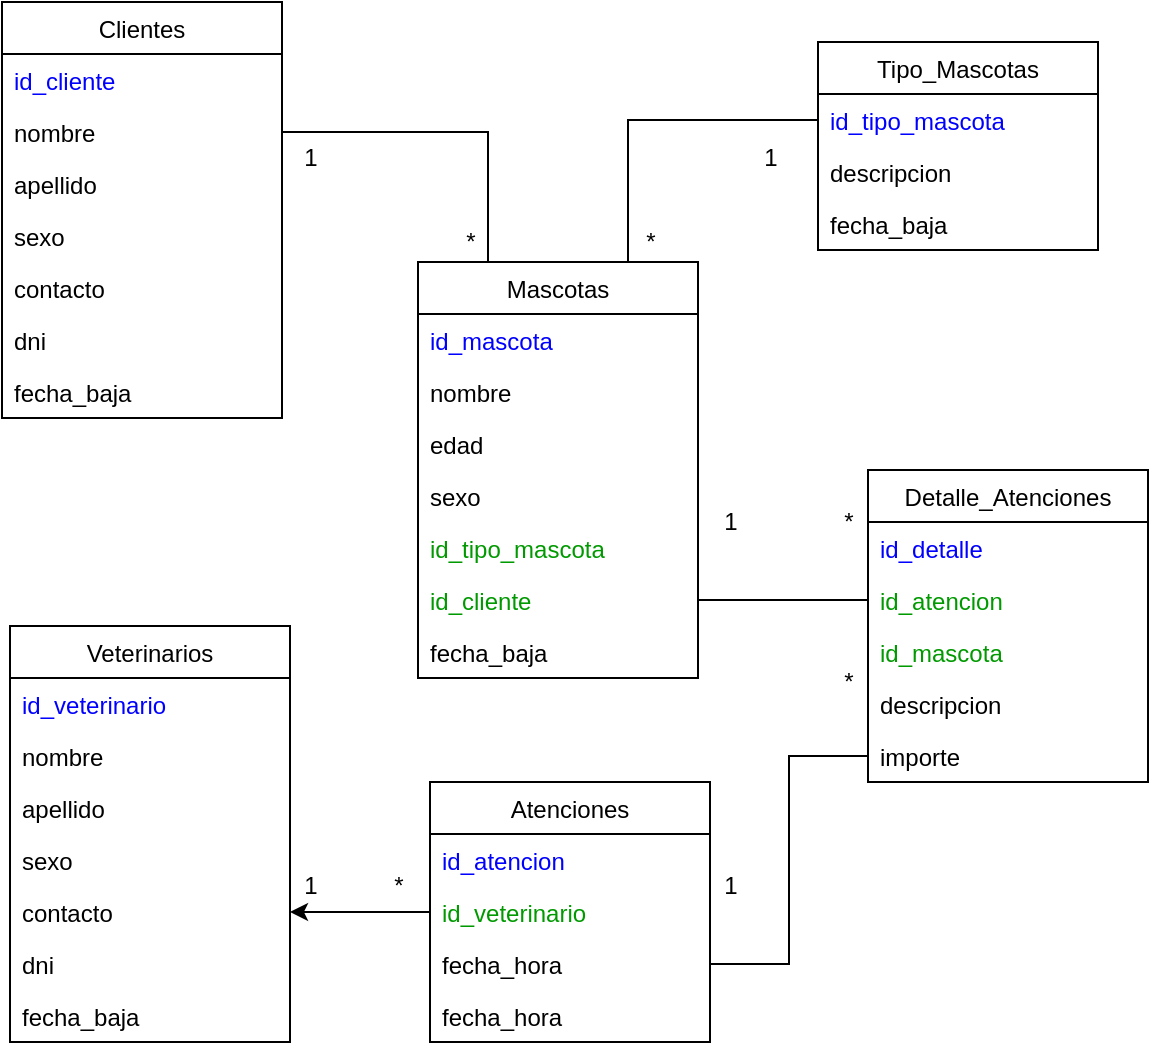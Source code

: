<mxfile version="15.6.8" type="device"><diagram id="CTEdFq6EWlvq_yiXast2" name="Page-1"><mxGraphModel dx="1422" dy="762" grid="1" gridSize="10" guides="1" tooltips="1" connect="1" arrows="1" fold="1" page="1" pageScale="1" pageWidth="827" pageHeight="1169" math="0" shadow="0"><root><mxCell id="0"/><mxCell id="1" parent="0"/><mxCell id="28RT9pekjXWo32G0n44s-1" value="Clientes" style="swimlane;fontStyle=0;childLayout=stackLayout;horizontal=1;startSize=26;fillColor=none;horizontalStack=0;resizeParent=1;resizeParentMax=0;resizeLast=0;collapsible=1;marginBottom=0;" parent="1" vertex="1"><mxGeometry x="130" y="180" width="140" height="208" as="geometry"/></mxCell><mxCell id="28RT9pekjXWo32G0n44s-2" value="id_cliente" style="text;strokeColor=none;fillColor=none;align=left;verticalAlign=top;spacingLeft=4;spacingRight=4;overflow=hidden;rotatable=0;points=[[0,0.5],[1,0.5]];portConstraint=eastwest;fontColor=#0000FF;" parent="28RT9pekjXWo32G0n44s-1" vertex="1"><mxGeometry y="26" width="140" height="26" as="geometry"/></mxCell><mxCell id="28RT9pekjXWo32G0n44s-3" value="nombre" style="text;strokeColor=none;fillColor=none;align=left;verticalAlign=top;spacingLeft=4;spacingRight=4;overflow=hidden;rotatable=0;points=[[0,0.5],[1,0.5]];portConstraint=eastwest;" parent="28RT9pekjXWo32G0n44s-1" vertex="1"><mxGeometry y="52" width="140" height="26" as="geometry"/></mxCell><mxCell id="HxTgdMwgiwLWcl89LIdb-2" value="apellido" style="text;strokeColor=none;fillColor=none;align=left;verticalAlign=top;spacingLeft=4;spacingRight=4;overflow=hidden;rotatable=0;points=[[0,0.5],[1,0.5]];portConstraint=eastwest;" vertex="1" parent="28RT9pekjXWo32G0n44s-1"><mxGeometry y="78" width="140" height="26" as="geometry"/></mxCell><mxCell id="MGuohHHvmQ7pARlvUvc1-1" value="sexo" style="text;strokeColor=none;fillColor=none;align=left;verticalAlign=top;spacingLeft=4;spacingRight=4;overflow=hidden;rotatable=0;points=[[0,0.5],[1,0.5]];portConstraint=eastwest;" parent="28RT9pekjXWo32G0n44s-1" vertex="1"><mxGeometry y="104" width="140" height="26" as="geometry"/></mxCell><mxCell id="HxTgdMwgiwLWcl89LIdb-1" value="contacto" style="text;strokeColor=none;fillColor=none;align=left;verticalAlign=top;spacingLeft=4;spacingRight=4;overflow=hidden;rotatable=0;points=[[0,0.5],[1,0.5]];portConstraint=eastwest;" vertex="1" parent="28RT9pekjXWo32G0n44s-1"><mxGeometry y="130" width="140" height="26" as="geometry"/></mxCell><mxCell id="HxTgdMwgiwLWcl89LIdb-3" value="dni" style="text;strokeColor=none;fillColor=none;align=left;verticalAlign=top;spacingLeft=4;spacingRight=4;overflow=hidden;rotatable=0;points=[[0,0.5],[1,0.5]];portConstraint=eastwest;" vertex="1" parent="28RT9pekjXWo32G0n44s-1"><mxGeometry y="156" width="140" height="26" as="geometry"/></mxCell><mxCell id="MGuohHHvmQ7pARlvUvc1-3" value="fecha_baja" style="text;strokeColor=none;fillColor=none;align=left;verticalAlign=top;spacingLeft=4;spacingRight=4;overflow=hidden;rotatable=0;points=[[0,0.5],[1,0.5]];portConstraint=eastwest;" parent="28RT9pekjXWo32G0n44s-1" vertex="1"><mxGeometry y="182" width="140" height="26" as="geometry"/></mxCell><mxCell id="28RT9pekjXWo32G0n44s-7" style="edgeStyle=orthogonalEdgeStyle;rounded=0;orthogonalLoop=1;jettySize=auto;html=1;exitX=0.75;exitY=0;exitDx=0;exitDy=0;entryX=0;entryY=0.5;entryDx=0;entryDy=0;endArrow=none;endFill=0;" parent="1" source="28RT9pekjXWo32G0n44s-8" target="28RT9pekjXWo32G0n44s-22" edge="1"><mxGeometry relative="1" as="geometry"/></mxCell><mxCell id="28RT9pekjXWo32G0n44s-8" value="Mascotas" style="swimlane;fontStyle=0;childLayout=stackLayout;horizontal=1;startSize=26;fillColor=none;horizontalStack=0;resizeParent=1;resizeParentMax=0;resizeLast=0;collapsible=1;marginBottom=0;" parent="1" vertex="1"><mxGeometry x="338" y="310" width="140" height="208" as="geometry"/></mxCell><mxCell id="28RT9pekjXWo32G0n44s-9" value="id_mascota" style="text;strokeColor=none;fillColor=none;align=left;verticalAlign=top;spacingLeft=4;spacingRight=4;overflow=hidden;rotatable=0;points=[[0,0.5],[1,0.5]];portConstraint=eastwest;fontColor=#0000FF;" parent="28RT9pekjXWo32G0n44s-8" vertex="1"><mxGeometry y="26" width="140" height="26" as="geometry"/></mxCell><mxCell id="28RT9pekjXWo32G0n44s-10" value="nombre" style="text;strokeColor=none;fillColor=none;align=left;verticalAlign=top;spacingLeft=4;spacingRight=4;overflow=hidden;rotatable=0;points=[[0,0.5],[1,0.5]];portConstraint=eastwest;" parent="28RT9pekjXWo32G0n44s-8" vertex="1"><mxGeometry y="52" width="140" height="26" as="geometry"/></mxCell><mxCell id="28RT9pekjXWo32G0n44s-11" value="edad" style="text;strokeColor=none;fillColor=none;align=left;verticalAlign=top;spacingLeft=4;spacingRight=4;overflow=hidden;rotatable=0;points=[[0,0.5],[1,0.5]];portConstraint=eastwest;" parent="28RT9pekjXWo32G0n44s-8" vertex="1"><mxGeometry y="78" width="140" height="26" as="geometry"/></mxCell><mxCell id="HxTgdMwgiwLWcl89LIdb-7" value="sexo" style="text;strokeColor=none;fillColor=none;align=left;verticalAlign=top;spacingLeft=4;spacingRight=4;overflow=hidden;rotatable=0;points=[[0,0.5],[1,0.5]];portConstraint=eastwest;" vertex="1" parent="28RT9pekjXWo32G0n44s-8"><mxGeometry y="104" width="140" height="26" as="geometry"/></mxCell><mxCell id="28RT9pekjXWo32G0n44s-12" value="id_tipo_mascota" style="text;strokeColor=none;fillColor=none;align=left;verticalAlign=top;spacingLeft=4;spacingRight=4;overflow=hidden;rotatable=0;points=[[0,0.5],[1,0.5]];portConstraint=eastwest;fontColor=#009900;" parent="28RT9pekjXWo32G0n44s-8" vertex="1"><mxGeometry y="130" width="140" height="26" as="geometry"/></mxCell><mxCell id="28RT9pekjXWo32G0n44s-13" value="id_cliente" style="text;strokeColor=none;fillColor=none;align=left;verticalAlign=top;spacingLeft=4;spacingRight=4;overflow=hidden;rotatable=0;points=[[0,0.5],[1,0.5]];portConstraint=eastwest;fontColor=#009900;" parent="28RT9pekjXWo32G0n44s-8" vertex="1"><mxGeometry y="156" width="140" height="26" as="geometry"/></mxCell><mxCell id="MGuohHHvmQ7pARlvUvc1-2" value="fecha_baja" style="text;strokeColor=none;fillColor=none;align=left;verticalAlign=top;spacingLeft=4;spacingRight=4;overflow=hidden;rotatable=0;points=[[0,0.5],[1,0.5]];portConstraint=eastwest;fontColor=#000000;" parent="28RT9pekjXWo32G0n44s-8" vertex="1"><mxGeometry y="182" width="140" height="26" as="geometry"/></mxCell><mxCell id="28RT9pekjXWo32G0n44s-14" value="Detalle_Atenciones" style="swimlane;fontStyle=0;childLayout=stackLayout;horizontal=1;startSize=26;fillColor=none;horizontalStack=0;resizeParent=1;resizeParentMax=0;resizeLast=0;collapsible=1;marginBottom=0;" parent="1" vertex="1"><mxGeometry x="563" y="414" width="140" height="156" as="geometry"/></mxCell><mxCell id="N4KX1PscvYTqeK-7WgIi-25" value="id_detalle" style="text;strokeColor=none;fillColor=none;align=left;verticalAlign=top;spacingLeft=4;spacingRight=4;overflow=hidden;rotatable=0;points=[[0,0.5],[1,0.5]];portConstraint=eastwest;fontColor=#0000FF;" parent="28RT9pekjXWo32G0n44s-14" vertex="1"><mxGeometry y="26" width="140" height="26" as="geometry"/></mxCell><mxCell id="28RT9pekjXWo32G0n44s-15" value="id_atencion" style="text;strokeColor=none;fillColor=none;align=left;verticalAlign=top;spacingLeft=4;spacingRight=4;overflow=hidden;rotatable=0;points=[[0,0.5],[1,0.5]];portConstraint=eastwest;fontColor=#009900;" parent="28RT9pekjXWo32G0n44s-14" vertex="1"><mxGeometry y="52" width="140" height="26" as="geometry"/></mxCell><mxCell id="28RT9pekjXWo32G0n44s-16" value="id_mascota" style="text;strokeColor=none;fillColor=none;align=left;verticalAlign=top;spacingLeft=4;spacingRight=4;overflow=hidden;rotatable=0;points=[[0,0.5],[1,0.5]];portConstraint=eastwest;fontColor=#009900;" parent="28RT9pekjXWo32G0n44s-14" vertex="1"><mxGeometry y="78" width="140" height="26" as="geometry"/></mxCell><mxCell id="28RT9pekjXWo32G0n44s-18" value="descripcion" style="text;strokeColor=none;fillColor=none;align=left;verticalAlign=top;spacingLeft=4;spacingRight=4;overflow=hidden;rotatable=0;points=[[0,0.5],[1,0.5]];portConstraint=eastwest;" parent="28RT9pekjXWo32G0n44s-14" vertex="1"><mxGeometry y="104" width="140" height="26" as="geometry"/></mxCell><mxCell id="28RT9pekjXWo32G0n44s-19" value="importe" style="text;strokeColor=none;fillColor=none;align=left;verticalAlign=top;spacingLeft=4;spacingRight=4;overflow=hidden;rotatable=0;points=[[0,0.5],[1,0.5]];portConstraint=eastwest;" parent="28RT9pekjXWo32G0n44s-14" vertex="1"><mxGeometry y="130" width="140" height="26" as="geometry"/></mxCell><mxCell id="28RT9pekjXWo32G0n44s-21" value="Tipo_Mascotas" style="swimlane;fontStyle=0;childLayout=stackLayout;horizontal=1;startSize=26;fillColor=none;horizontalStack=0;resizeParent=1;resizeParentMax=0;resizeLast=0;collapsible=1;marginBottom=0;" parent="1" vertex="1"><mxGeometry x="538" y="200" width="140" height="104" as="geometry"/></mxCell><mxCell id="28RT9pekjXWo32G0n44s-22" value="id_tipo_mascota" style="text;strokeColor=none;fillColor=none;align=left;verticalAlign=top;spacingLeft=4;spacingRight=4;overflow=hidden;rotatable=0;points=[[0,0.5],[1,0.5]];portConstraint=eastwest;fontColor=#0000FF;" parent="28RT9pekjXWo32G0n44s-21" vertex="1"><mxGeometry y="26" width="140" height="26" as="geometry"/></mxCell><mxCell id="28RT9pekjXWo32G0n44s-23" value="descripcion" style="text;strokeColor=none;fillColor=none;align=left;verticalAlign=top;spacingLeft=4;spacingRight=4;overflow=hidden;rotatable=0;points=[[0,0.5],[1,0.5]];portConstraint=eastwest;" parent="28RT9pekjXWo32G0n44s-21" vertex="1"><mxGeometry y="52" width="140" height="26" as="geometry"/></mxCell><mxCell id="0dFnZExq9IjbST6g8N74-1" value="fecha_baja" style="text;strokeColor=none;fillColor=none;align=left;verticalAlign=top;spacingLeft=4;spacingRight=4;overflow=hidden;rotatable=0;points=[[0,0.5],[1,0.5]];portConstraint=eastwest;" parent="28RT9pekjXWo32G0n44s-21" vertex="1"><mxGeometry y="78" width="140" height="26" as="geometry"/></mxCell><mxCell id="28RT9pekjXWo32G0n44s-24" style="edgeStyle=orthogonalEdgeStyle;rounded=0;orthogonalLoop=1;jettySize=auto;html=1;exitX=1;exitY=0.5;exitDx=0;exitDy=0;entryX=0.25;entryY=0;entryDx=0;entryDy=0;endArrow=none;endFill=0;" parent="1" source="28RT9pekjXWo32G0n44s-3" target="28RT9pekjXWo32G0n44s-8" edge="1"><mxGeometry relative="1" as="geometry"/></mxCell><mxCell id="28RT9pekjXWo32G0n44s-25" style="edgeStyle=orthogonalEdgeStyle;rounded=0;orthogonalLoop=1;jettySize=auto;html=1;exitX=1;exitY=0.5;exitDx=0;exitDy=0;entryX=0;entryY=0.5;entryDx=0;entryDy=0;endArrow=none;endFill=0;" parent="1" source="28RT9pekjXWo32G0n44s-13" target="28RT9pekjXWo32G0n44s-15" edge="1"><mxGeometry relative="1" as="geometry"/></mxCell><mxCell id="28RT9pekjXWo32G0n44s-26" value="1" style="text;html=1;resizable=0;autosize=1;align=center;verticalAlign=middle;points=[];fillColor=none;strokeColor=none;rounded=0;" parent="1" vertex="1"><mxGeometry x="274" y="248" width="20" height="20" as="geometry"/></mxCell><mxCell id="28RT9pekjXWo32G0n44s-27" value="1" style="text;html=1;resizable=0;autosize=1;align=center;verticalAlign=middle;points=[];fillColor=none;strokeColor=none;rounded=0;" parent="1" vertex="1"><mxGeometry x="504" y="248" width="20" height="20" as="geometry"/></mxCell><mxCell id="28RT9pekjXWo32G0n44s-28" value="1" style="text;html=1;resizable=0;autosize=1;align=center;verticalAlign=middle;points=[];fillColor=none;strokeColor=none;rounded=0;" parent="1" vertex="1"><mxGeometry x="484" y="430" width="20" height="20" as="geometry"/></mxCell><mxCell id="28RT9pekjXWo32G0n44s-29" value="*" style="text;html=1;resizable=0;autosize=1;align=center;verticalAlign=middle;points=[];fillColor=none;strokeColor=none;rounded=0;" parent="1" vertex="1"><mxGeometry x="543" y="430" width="20" height="20" as="geometry"/></mxCell><mxCell id="28RT9pekjXWo32G0n44s-30" value="*" style="text;html=1;resizable=0;autosize=1;align=center;verticalAlign=middle;points=[];fillColor=none;strokeColor=none;rounded=0;" parent="1" vertex="1"><mxGeometry x="444" y="290" width="20" height="20" as="geometry"/></mxCell><mxCell id="28RT9pekjXWo32G0n44s-31" value="*" style="text;html=1;resizable=0;autosize=1;align=center;verticalAlign=middle;points=[];fillColor=none;strokeColor=none;rounded=0;" parent="1" vertex="1"><mxGeometry x="354" y="290" width="20" height="20" as="geometry"/></mxCell><mxCell id="N4KX1PscvYTqeK-7WgIi-1" value="Atenciones" style="swimlane;fontStyle=0;childLayout=stackLayout;horizontal=1;startSize=26;fillColor=none;horizontalStack=0;resizeParent=1;resizeParentMax=0;resizeLast=0;collapsible=1;marginBottom=0;" parent="1" vertex="1"><mxGeometry x="344" y="570" width="140" height="130" as="geometry"/></mxCell><mxCell id="N4KX1PscvYTqeK-7WgIi-2" value="id_atencion" style="text;strokeColor=none;fillColor=none;align=left;verticalAlign=top;spacingLeft=4;spacingRight=4;overflow=hidden;rotatable=0;points=[[0,0.5],[1,0.5]];portConstraint=eastwest;fontColor=#0000FF;" parent="N4KX1PscvYTqeK-7WgIi-1" vertex="1"><mxGeometry y="26" width="140" height="26" as="geometry"/></mxCell><mxCell id="N4KX1PscvYTqeK-7WgIi-7" value="id_veterinario" style="text;strokeColor=none;fillColor=none;align=left;verticalAlign=top;spacingLeft=4;spacingRight=4;overflow=hidden;rotatable=0;points=[[0,0.5],[1,0.5]];portConstraint=eastwest;fontColor=#009900;" parent="N4KX1PscvYTqeK-7WgIi-1" vertex="1"><mxGeometry y="52" width="140" height="26" as="geometry"/></mxCell><mxCell id="N4KX1PscvYTqeK-7WgIi-4" value="fecha_hora" style="text;strokeColor=none;fillColor=none;align=left;verticalAlign=top;spacingLeft=4;spacingRight=4;overflow=hidden;rotatable=0;points=[[0,0.5],[1,0.5]];portConstraint=eastwest;" parent="N4KX1PscvYTqeK-7WgIi-1" vertex="1"><mxGeometry y="78" width="140" height="26" as="geometry"/></mxCell><mxCell id="N4KX1PscvYTqeK-7WgIi-11" value="fecha_hora" style="text;strokeColor=none;fillColor=none;align=left;verticalAlign=top;spacingLeft=4;spacingRight=4;overflow=hidden;rotatable=0;points=[[0,0.5],[1,0.5]];portConstraint=eastwest;" parent="N4KX1PscvYTqeK-7WgIi-1" vertex="1"><mxGeometry y="104" width="140" height="26" as="geometry"/></mxCell><mxCell id="N4KX1PscvYTqeK-7WgIi-8" style="edgeStyle=orthogonalEdgeStyle;rounded=0;orthogonalLoop=1;jettySize=auto;html=1;exitX=1;exitY=0.5;exitDx=0;exitDy=0;fontColor=#0000CC;endArrow=none;endFill=0;" parent="1" source="N4KX1PscvYTqeK-7WgIi-4" target="28RT9pekjXWo32G0n44s-19" edge="1"><mxGeometry relative="1" as="geometry"/></mxCell><mxCell id="N4KX1PscvYTqeK-7WgIi-9" value="*" style="text;html=1;resizable=0;autosize=1;align=center;verticalAlign=middle;points=[];fillColor=none;strokeColor=none;rounded=0;" parent="1" vertex="1"><mxGeometry x="543" y="510" width="20" height="20" as="geometry"/></mxCell><mxCell id="N4KX1PscvYTqeK-7WgIi-10" value="1" style="text;html=1;resizable=0;autosize=1;align=center;verticalAlign=middle;points=[];fillColor=none;strokeColor=none;rounded=0;" parent="1" vertex="1"><mxGeometry x="484" y="612" width="20" height="20" as="geometry"/></mxCell><mxCell id="N4KX1PscvYTqeK-7WgIi-17" value="Veterinarios" style="swimlane;fontStyle=0;childLayout=stackLayout;horizontal=1;startSize=26;fillColor=none;horizontalStack=0;resizeParent=1;resizeParentMax=0;resizeLast=0;collapsible=1;marginBottom=0;" parent="1" vertex="1"><mxGeometry x="134" y="492" width="140" height="208" as="geometry"/></mxCell><mxCell id="N4KX1PscvYTqeK-7WgIi-18" value="id_veterinario" style="text;strokeColor=none;fillColor=none;align=left;verticalAlign=top;spacingLeft=4;spacingRight=4;overflow=hidden;rotatable=0;points=[[0,0.5],[1,0.5]];portConstraint=eastwest;fontColor=#0000FF;" parent="N4KX1PscvYTqeK-7WgIi-17" vertex="1"><mxGeometry y="26" width="140" height="26" as="geometry"/></mxCell><mxCell id="N4KX1PscvYTqeK-7WgIi-19" value="nombre" style="text;strokeColor=none;fillColor=none;align=left;verticalAlign=top;spacingLeft=4;spacingRight=4;overflow=hidden;rotatable=0;points=[[0,0.5],[1,0.5]];portConstraint=eastwest;" parent="N4KX1PscvYTqeK-7WgIi-17" vertex="1"><mxGeometry y="52" width="140" height="26" as="geometry"/></mxCell><mxCell id="HxTgdMwgiwLWcl89LIdb-4" value="apellido" style="text;strokeColor=none;fillColor=none;align=left;verticalAlign=top;spacingLeft=4;spacingRight=4;overflow=hidden;rotatable=0;points=[[0,0.5],[1,0.5]];portConstraint=eastwest;" vertex="1" parent="N4KX1PscvYTqeK-7WgIi-17"><mxGeometry y="78" width="140" height="26" as="geometry"/></mxCell><mxCell id="N4KX1PscvYTqeK-7WgIi-20" value="sexo" style="text;strokeColor=none;fillColor=none;align=left;verticalAlign=top;spacingLeft=4;spacingRight=4;overflow=hidden;rotatable=0;points=[[0,0.5],[1,0.5]];portConstraint=eastwest;" parent="N4KX1PscvYTqeK-7WgIi-17" vertex="1"><mxGeometry y="104" width="140" height="26" as="geometry"/></mxCell><mxCell id="HxTgdMwgiwLWcl89LIdb-5" value="contacto" style="text;strokeColor=none;fillColor=none;align=left;verticalAlign=top;spacingLeft=4;spacingRight=4;overflow=hidden;rotatable=0;points=[[0,0.5],[1,0.5]];portConstraint=eastwest;" vertex="1" parent="N4KX1PscvYTqeK-7WgIi-17"><mxGeometry y="130" width="140" height="26" as="geometry"/></mxCell><mxCell id="HxTgdMwgiwLWcl89LIdb-6" value="dni" style="text;strokeColor=none;fillColor=none;align=left;verticalAlign=top;spacingLeft=4;spacingRight=4;overflow=hidden;rotatable=0;points=[[0,0.5],[1,0.5]];portConstraint=eastwest;" vertex="1" parent="N4KX1PscvYTqeK-7WgIi-17"><mxGeometry y="156" width="140" height="26" as="geometry"/></mxCell><mxCell id="N4KX1PscvYTqeK-7WgIi-21" value="fecha_baja" style="text;strokeColor=none;fillColor=none;align=left;verticalAlign=top;spacingLeft=4;spacingRight=4;overflow=hidden;rotatable=0;points=[[0,0.5],[1,0.5]];portConstraint=eastwest;" parent="N4KX1PscvYTqeK-7WgIi-17" vertex="1"><mxGeometry y="182" width="140" height="26" as="geometry"/></mxCell><mxCell id="N4KX1PscvYTqeK-7WgIi-23" value="*" style="text;html=1;resizable=0;autosize=1;align=center;verticalAlign=middle;points=[];fillColor=none;strokeColor=none;rounded=0;" parent="1" vertex="1"><mxGeometry x="318" y="612" width="20" height="20" as="geometry"/></mxCell><mxCell id="N4KX1PscvYTqeK-7WgIi-24" value="1" style="text;html=1;resizable=0;autosize=1;align=center;verticalAlign=middle;points=[];fillColor=none;strokeColor=none;rounded=0;" parent="1" vertex="1"><mxGeometry x="274" y="612" width="20" height="20" as="geometry"/></mxCell><mxCell id="HxTgdMwgiwLWcl89LIdb-10" style="edgeStyle=orthogonalEdgeStyle;rounded=0;orthogonalLoop=1;jettySize=auto;html=1;exitX=0;exitY=0.5;exitDx=0;exitDy=0;entryX=1;entryY=0.5;entryDx=0;entryDy=0;" edge="1" parent="1" source="N4KX1PscvYTqeK-7WgIi-7" target="HxTgdMwgiwLWcl89LIdb-5"><mxGeometry relative="1" as="geometry"/></mxCell></root></mxGraphModel></diagram></mxfile>